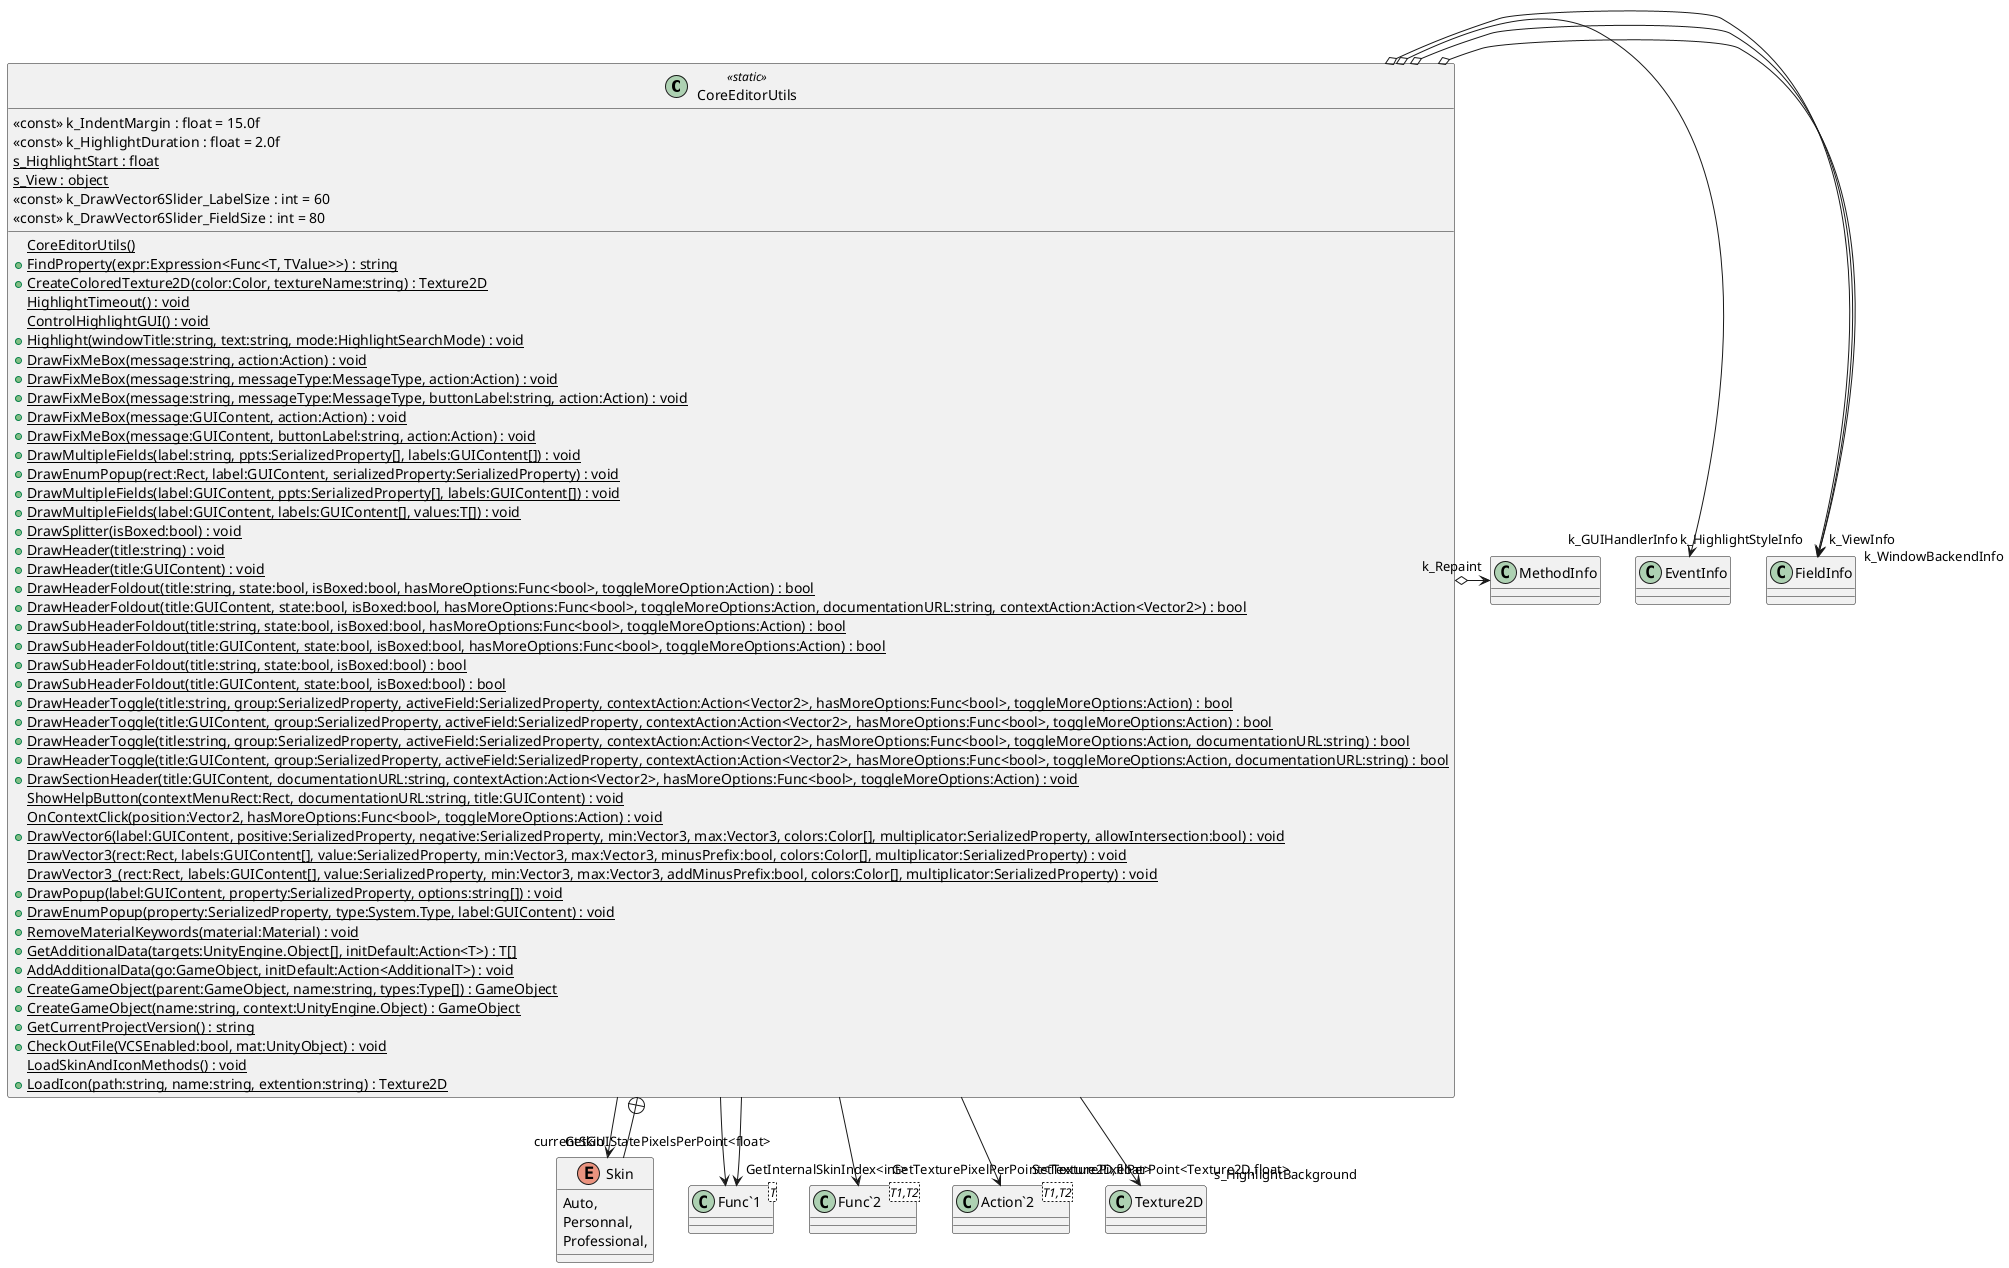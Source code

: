 @startuml
class CoreEditorUtils <<static>> {
    {static} CoreEditorUtils()
    + {static} FindProperty(expr:Expression<Func<T, TValue>>) : string
    + {static} CreateColoredTexture2D(color:Color, textureName:string) : Texture2D
    <<const>> k_IndentMargin : float = 15.0f
    <<const>> k_HighlightDuration : float = 2.0f
    {static} s_HighlightStart : float
    {static} s_View : object
    {static} HighlightTimeout() : void
    {static} ControlHighlightGUI() : void
    + {static} Highlight(windowTitle:string, text:string, mode:HighlightSearchMode) : void
    + {static} DrawFixMeBox(message:string, action:Action) : void
    + {static} DrawFixMeBox(message:string, messageType:MessageType, action:Action) : void
    + {static} DrawFixMeBox(message:string, messageType:MessageType, buttonLabel:string, action:Action) : void
    + {static} DrawFixMeBox(message:GUIContent, action:Action) : void
    + {static} DrawFixMeBox(message:GUIContent, buttonLabel:string, action:Action) : void
    + {static} DrawMultipleFields(label:string, ppts:SerializedProperty[], labels:GUIContent[]) : void
    + {static} DrawEnumPopup(rect:Rect, label:GUIContent, serializedProperty:SerializedProperty) : void
    + {static} DrawMultipleFields(label:GUIContent, ppts:SerializedProperty[], labels:GUIContent[]) : void
    + {static} DrawMultipleFields(label:GUIContent, labels:GUIContent[], values:T[]) : void
    + {static} DrawSplitter(isBoxed:bool) : void
    + {static} DrawHeader(title:string) : void
    + {static} DrawHeader(title:GUIContent) : void
    + {static} DrawHeaderFoldout(title:string, state:bool, isBoxed:bool, hasMoreOptions:Func<bool>, toggleMoreOption:Action) : bool
    + {static} DrawHeaderFoldout(title:GUIContent, state:bool, isBoxed:bool, hasMoreOptions:Func<bool>, toggleMoreOptions:Action, documentationURL:string, contextAction:Action<Vector2>) : bool
    + {static} DrawSubHeaderFoldout(title:string, state:bool, isBoxed:bool, hasMoreOptions:Func<bool>, toggleMoreOptions:Action) : bool
    + {static} DrawSubHeaderFoldout(title:GUIContent, state:bool, isBoxed:bool, hasMoreOptions:Func<bool>, toggleMoreOptions:Action) : bool
    + {static} DrawSubHeaderFoldout(title:string, state:bool, isBoxed:bool) : bool
    + {static} DrawSubHeaderFoldout(title:GUIContent, state:bool, isBoxed:bool) : bool
    + {static} DrawHeaderToggle(title:string, group:SerializedProperty, activeField:SerializedProperty, contextAction:Action<Vector2>, hasMoreOptions:Func<bool>, toggleMoreOptions:Action) : bool
    + {static} DrawHeaderToggle(title:GUIContent, group:SerializedProperty, activeField:SerializedProperty, contextAction:Action<Vector2>, hasMoreOptions:Func<bool>, toggleMoreOptions:Action) : bool
    + {static} DrawHeaderToggle(title:string, group:SerializedProperty, activeField:SerializedProperty, contextAction:Action<Vector2>, hasMoreOptions:Func<bool>, toggleMoreOptions:Action, documentationURL:string) : bool
    + {static} DrawHeaderToggle(title:GUIContent, group:SerializedProperty, activeField:SerializedProperty, contextAction:Action<Vector2>, hasMoreOptions:Func<bool>, toggleMoreOptions:Action, documentationURL:string) : bool
    + {static} DrawSectionHeader(title:GUIContent, documentationURL:string, contextAction:Action<Vector2>, hasMoreOptions:Func<bool>, toggleMoreOptions:Action) : void
    {static} ShowHelpButton(contextMenuRect:Rect, documentationURL:string, title:GUIContent) : void
    {static} OnContextClick(position:Vector2, hasMoreOptions:Func<bool>, toggleMoreOptions:Action) : void
    <<const>> k_DrawVector6Slider_LabelSize : int = 60
    <<const>> k_DrawVector6Slider_FieldSize : int = 80
    + {static} DrawVector6(label:GUIContent, positive:SerializedProperty, negative:SerializedProperty, min:Vector3, max:Vector3, colors:Color[], multiplicator:SerializedProperty, allowIntersection:bool) : void
    {static} DrawVector3(rect:Rect, labels:GUIContent[], value:SerializedProperty, min:Vector3, max:Vector3, minusPrefix:bool, colors:Color[], multiplicator:SerializedProperty) : void
    {static} DrawVector3_(rect:Rect, labels:GUIContent[], value:SerializedProperty, min:Vector3, max:Vector3, addMinusPrefix:bool, colors:Color[], multiplicator:SerializedProperty) : void
    + {static} DrawPopup(label:GUIContent, property:SerializedProperty, options:string[]) : void
    + {static} DrawEnumPopup(property:SerializedProperty, type:System.Type, label:GUIContent) : void
    + {static} RemoveMaterialKeywords(material:Material) : void
    + {static} GetAdditionalData(targets:UnityEngine.Object[], initDefault:Action<T>) : T[]
    + {static} AddAdditionalData(go:GameObject, initDefault:Action<AdditionalT>) : void
    + {static} CreateGameObject(parent:GameObject, name:string, types:Type[]) : GameObject
    + {static} CreateGameObject(name:string, context:UnityEngine.Object) : GameObject
    {static} + GetCurrentProjectVersion() : string
    {static} + CheckOutFile(VCSEnabled:bool, mat:UnityObject) : void
    {static} LoadSkinAndIconMethods() : void
    + {static} LoadIcon(path:string, name:string, extention:string) : Texture2D
}
enum Skin {
    Auto,
    Personnal,
    Professional,
}
class "Func`1"<T> {
}
class "Func`2"<T1,T2> {
}
class "Action`2"<T1,T2> {
}
CoreEditorUtils --> "s_HighlightBackground" Texture2D
CoreEditorUtils o-> "k_ViewInfo" FieldInfo
CoreEditorUtils o-> "k_HighlightStyleInfo" FieldInfo
CoreEditorUtils o-> "k_WindowBackendInfo" FieldInfo
CoreEditorUtils o-> "k_GUIHandlerInfo" EventInfo
CoreEditorUtils o-> "k_Repaint" MethodInfo
CoreEditorUtils --> "GetInternalSkinIndex<int>" "Func`1"
CoreEditorUtils --> "GetGUIStatePixelsPerPoint<float>" "Func`1"
CoreEditorUtils --> "GetTexturePixelPerPoint<Texture2D,float>" "Func`2"
CoreEditorUtils --> "SetTexturePixelPerPoint<Texture2D,float>" "Action`2"
CoreEditorUtils --> "currentSkin" Skin
CoreEditorUtils +-- Skin
@enduml
